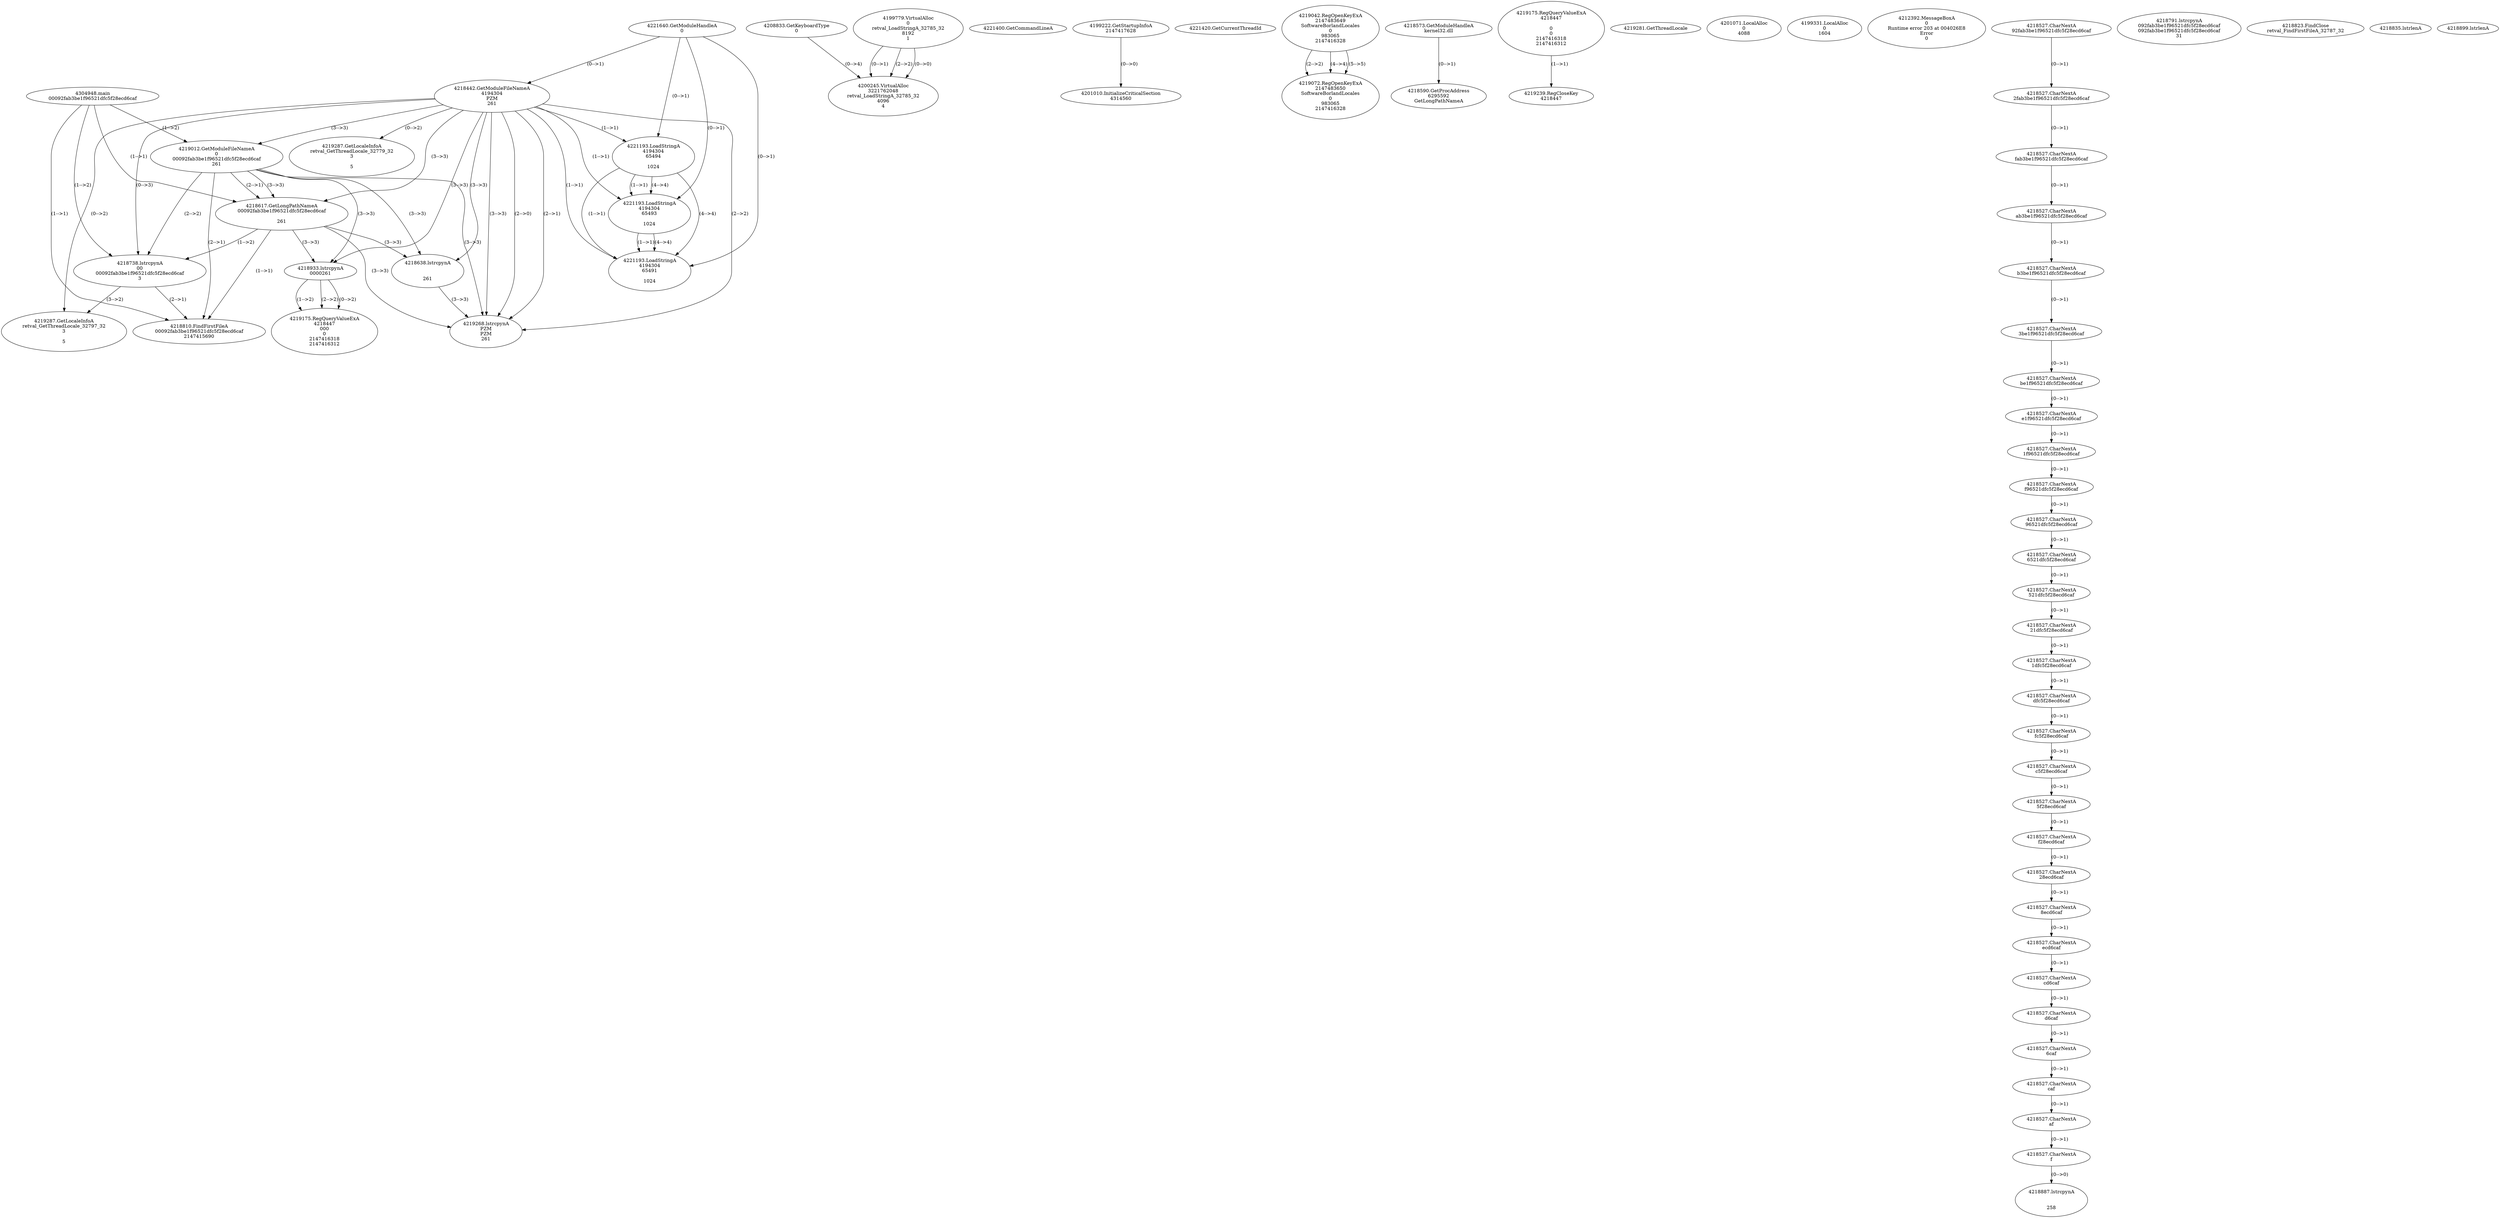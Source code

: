 // Global SCDG with merge call
digraph {
	0 [label="4304948.main
00092fab3be1f96521dfc5f28ecd6caf"]
	1 [label="4221640.GetModuleHandleA
0"]
	2 [label="4208833.GetKeyboardType
0"]
	3 [label="4221400.GetCommandLineA
"]
	4 [label="4199222.GetStartupInfoA
2147417628"]
	5 [label="4221420.GetCurrentThreadId
"]
	6 [label="4218442.GetModuleFileNameA
4194304
PZM
261"]
	1 -> 6 [label="(0-->1)"]
	7 [label="4219012.GetModuleFileNameA
0
00092fab3be1f96521dfc5f28ecd6caf
261"]
	0 -> 7 [label="(1-->2)"]
	6 -> 7 [label="(3-->3)"]
	8 [label="4219042.RegOpenKeyExA
2147483649
Software\Borland\Locales
0
983065
2147416328"]
	9 [label="4218573.GetModuleHandleA
kernel32.dll"]
	10 [label="4218590.GetProcAddress
6295592
GetLongPathNameA"]
	9 -> 10 [label="(0-->1)"]
	11 [label="4218617.GetLongPathNameA
00092fab3be1f96521dfc5f28ecd6caf

261"]
	0 -> 11 [label="(1-->1)"]
	7 -> 11 [label="(2-->1)"]
	6 -> 11 [label="(3-->3)"]
	7 -> 11 [label="(3-->3)"]
	12 [label="4218638.lstrcpynA


261"]
	6 -> 12 [label="(3-->3)"]
	7 -> 12 [label="(3-->3)"]
	11 -> 12 [label="(3-->3)"]
	13 [label="4219175.RegQueryValueExA
4218447

0
0
2147416318
2147416312"]
	14 [label="4219239.RegCloseKey
4218447"]
	13 -> 14 [label="(1-->1)"]
	15 [label="4219268.lstrcpynA
PZM
PZM
261"]
	6 -> 15 [label="(2-->1)"]
	6 -> 15 [label="(2-->2)"]
	6 -> 15 [label="(3-->3)"]
	7 -> 15 [label="(3-->3)"]
	11 -> 15 [label="(3-->3)"]
	12 -> 15 [label="(3-->3)"]
	6 -> 15 [label="(2-->0)"]
	16 [label="4219281.GetThreadLocale
"]
	17 [label="4219287.GetLocaleInfoA
retval_GetThreadLocale_32779_32
3

5"]
	6 -> 17 [label="(0-->2)"]
	18 [label="4221193.LoadStringA
4194304
65494

1024"]
	1 -> 18 [label="(0-->1)"]
	6 -> 18 [label="(1-->1)"]
	19 [label="4221193.LoadStringA
4194304
65493

1024"]
	1 -> 19 [label="(0-->1)"]
	6 -> 19 [label="(1-->1)"]
	18 -> 19 [label="(1-->1)"]
	18 -> 19 [label="(4-->4)"]
	20 [label="4221193.LoadStringA
4194304
65491

1024"]
	1 -> 20 [label="(0-->1)"]
	6 -> 20 [label="(1-->1)"]
	18 -> 20 [label="(1-->1)"]
	19 -> 20 [label="(1-->1)"]
	18 -> 20 [label="(4-->4)"]
	19 -> 20 [label="(4-->4)"]
	21 [label="4201010.InitializeCriticalSection
4314560"]
	4 -> 21 [label="(0-->0)"]
	22 [label="4201071.LocalAlloc
0
4088"]
	23 [label="4199779.VirtualAlloc
0
retval_LoadStringA_32785_32
8192
1"]
	24 [label="4199331.LocalAlloc
0
1604"]
	25 [label="4200245.VirtualAlloc
3221762048
retval_LoadStringA_32785_32
4096
4"]
	23 -> 25 [label="(0-->1)"]
	23 -> 25 [label="(2-->2)"]
	2 -> 25 [label="(0-->4)"]
	23 -> 25 [label="(0-->0)"]
	26 [label="4212392.MessageBoxA
0
Runtime error 203 at 004026E8
Error
0"]
	27 [label="4219072.RegOpenKeyExA
2147483650
Software\Borland\Locales
0
983065
2147416328"]
	8 -> 27 [label="(2-->2)"]
	8 -> 27 [label="(4-->4)"]
	8 -> 27 [label="(5-->5)"]
	28 [label="4218738.lstrcpynA
00
00092fab3be1f96521dfc5f28ecd6caf
3"]
	0 -> 28 [label="(1-->2)"]
	7 -> 28 [label="(2-->2)"]
	11 -> 28 [label="(1-->2)"]
	6 -> 28 [label="(0-->3)"]
	29 [label="4218527.CharNextA
92fab3be1f96521dfc5f28ecd6caf"]
	30 [label="4218527.CharNextA
2fab3be1f96521dfc5f28ecd6caf"]
	29 -> 30 [label="(0-->1)"]
	31 [label="4218527.CharNextA
fab3be1f96521dfc5f28ecd6caf"]
	30 -> 31 [label="(0-->1)"]
	32 [label="4218527.CharNextA
ab3be1f96521dfc5f28ecd6caf"]
	31 -> 32 [label="(0-->1)"]
	33 [label="4218527.CharNextA
b3be1f96521dfc5f28ecd6caf"]
	32 -> 33 [label="(0-->1)"]
	34 [label="4218527.CharNextA
3be1f96521dfc5f28ecd6caf"]
	33 -> 34 [label="(0-->1)"]
	35 [label="4218527.CharNextA
be1f96521dfc5f28ecd6caf"]
	34 -> 35 [label="(0-->1)"]
	36 [label="4218527.CharNextA
e1f96521dfc5f28ecd6caf"]
	35 -> 36 [label="(0-->1)"]
	37 [label="4218527.CharNextA
1f96521dfc5f28ecd6caf"]
	36 -> 37 [label="(0-->1)"]
	38 [label="4218527.CharNextA
f96521dfc5f28ecd6caf"]
	37 -> 38 [label="(0-->1)"]
	39 [label="4218527.CharNextA
96521dfc5f28ecd6caf"]
	38 -> 39 [label="(0-->1)"]
	40 [label="4218527.CharNextA
6521dfc5f28ecd6caf"]
	39 -> 40 [label="(0-->1)"]
	41 [label="4218527.CharNextA
521dfc5f28ecd6caf"]
	40 -> 41 [label="(0-->1)"]
	42 [label="4218527.CharNextA
21dfc5f28ecd6caf"]
	41 -> 42 [label="(0-->1)"]
	43 [label="4218527.CharNextA
1dfc5f28ecd6caf"]
	42 -> 43 [label="(0-->1)"]
	44 [label="4218527.CharNextA
dfc5f28ecd6caf"]
	43 -> 44 [label="(0-->1)"]
	45 [label="4218527.CharNextA
fc5f28ecd6caf"]
	44 -> 45 [label="(0-->1)"]
	46 [label="4218527.CharNextA
c5f28ecd6caf"]
	45 -> 46 [label="(0-->1)"]
	47 [label="4218527.CharNextA
5f28ecd6caf"]
	46 -> 47 [label="(0-->1)"]
	48 [label="4218527.CharNextA
f28ecd6caf"]
	47 -> 48 [label="(0-->1)"]
	49 [label="4218527.CharNextA
28ecd6caf"]
	48 -> 49 [label="(0-->1)"]
	50 [label="4218527.CharNextA
8ecd6caf"]
	49 -> 50 [label="(0-->1)"]
	51 [label="4218527.CharNextA
ecd6caf"]
	50 -> 51 [label="(0-->1)"]
	52 [label="4218527.CharNextA
cd6caf"]
	51 -> 52 [label="(0-->1)"]
	53 [label="4218527.CharNextA
d6caf"]
	52 -> 53 [label="(0-->1)"]
	54 [label="4218527.CharNextA
6caf"]
	53 -> 54 [label="(0-->1)"]
	55 [label="4218527.CharNextA
caf"]
	54 -> 55 [label="(0-->1)"]
	56 [label="4218527.CharNextA
af"]
	55 -> 56 [label="(0-->1)"]
	57 [label="4218527.CharNextA
f"]
	56 -> 57 [label="(0-->1)"]
	58 [label="4218791.lstrcpynA
092fab3be1f96521dfc5f28ecd6caf
092fab3be1f96521dfc5f28ecd6caf
31"]
	59 [label="4218810.FindFirstFileA
00092fab3be1f96521dfc5f28ecd6caf
2147415690"]
	0 -> 59 [label="(1-->1)"]
	7 -> 59 [label="(2-->1)"]
	11 -> 59 [label="(1-->1)"]
	28 -> 59 [label="(2-->1)"]
	60 [label="4218823.FindClose
retval_FindFirstFileA_32787_32"]
	61 [label="4218835.lstrlenA
"]
	62 [label="4218887.lstrcpynA


258"]
	57 -> 62 [label="(0-->0)"]
	63 [label="4218899.lstrlenA
"]
	64 [label="4218933.lstrcpynA
00\
00\
261"]
	6 -> 64 [label="(3-->3)"]
	7 -> 64 [label="(3-->3)"]
	11 -> 64 [label="(3-->3)"]
	65 [label="4219175.RegQueryValueExA
4218447
00\
0
0
2147416318
2147416312"]
	64 -> 65 [label="(1-->2)"]
	64 -> 65 [label="(2-->2)"]
	64 -> 65 [label="(0-->2)"]
	66 [label="4219287.GetLocaleInfoA
retval_GetThreadLocale_32797_32
3

5"]
	6 -> 66 [label="(0-->2)"]
	28 -> 66 [label="(3-->2)"]
}
